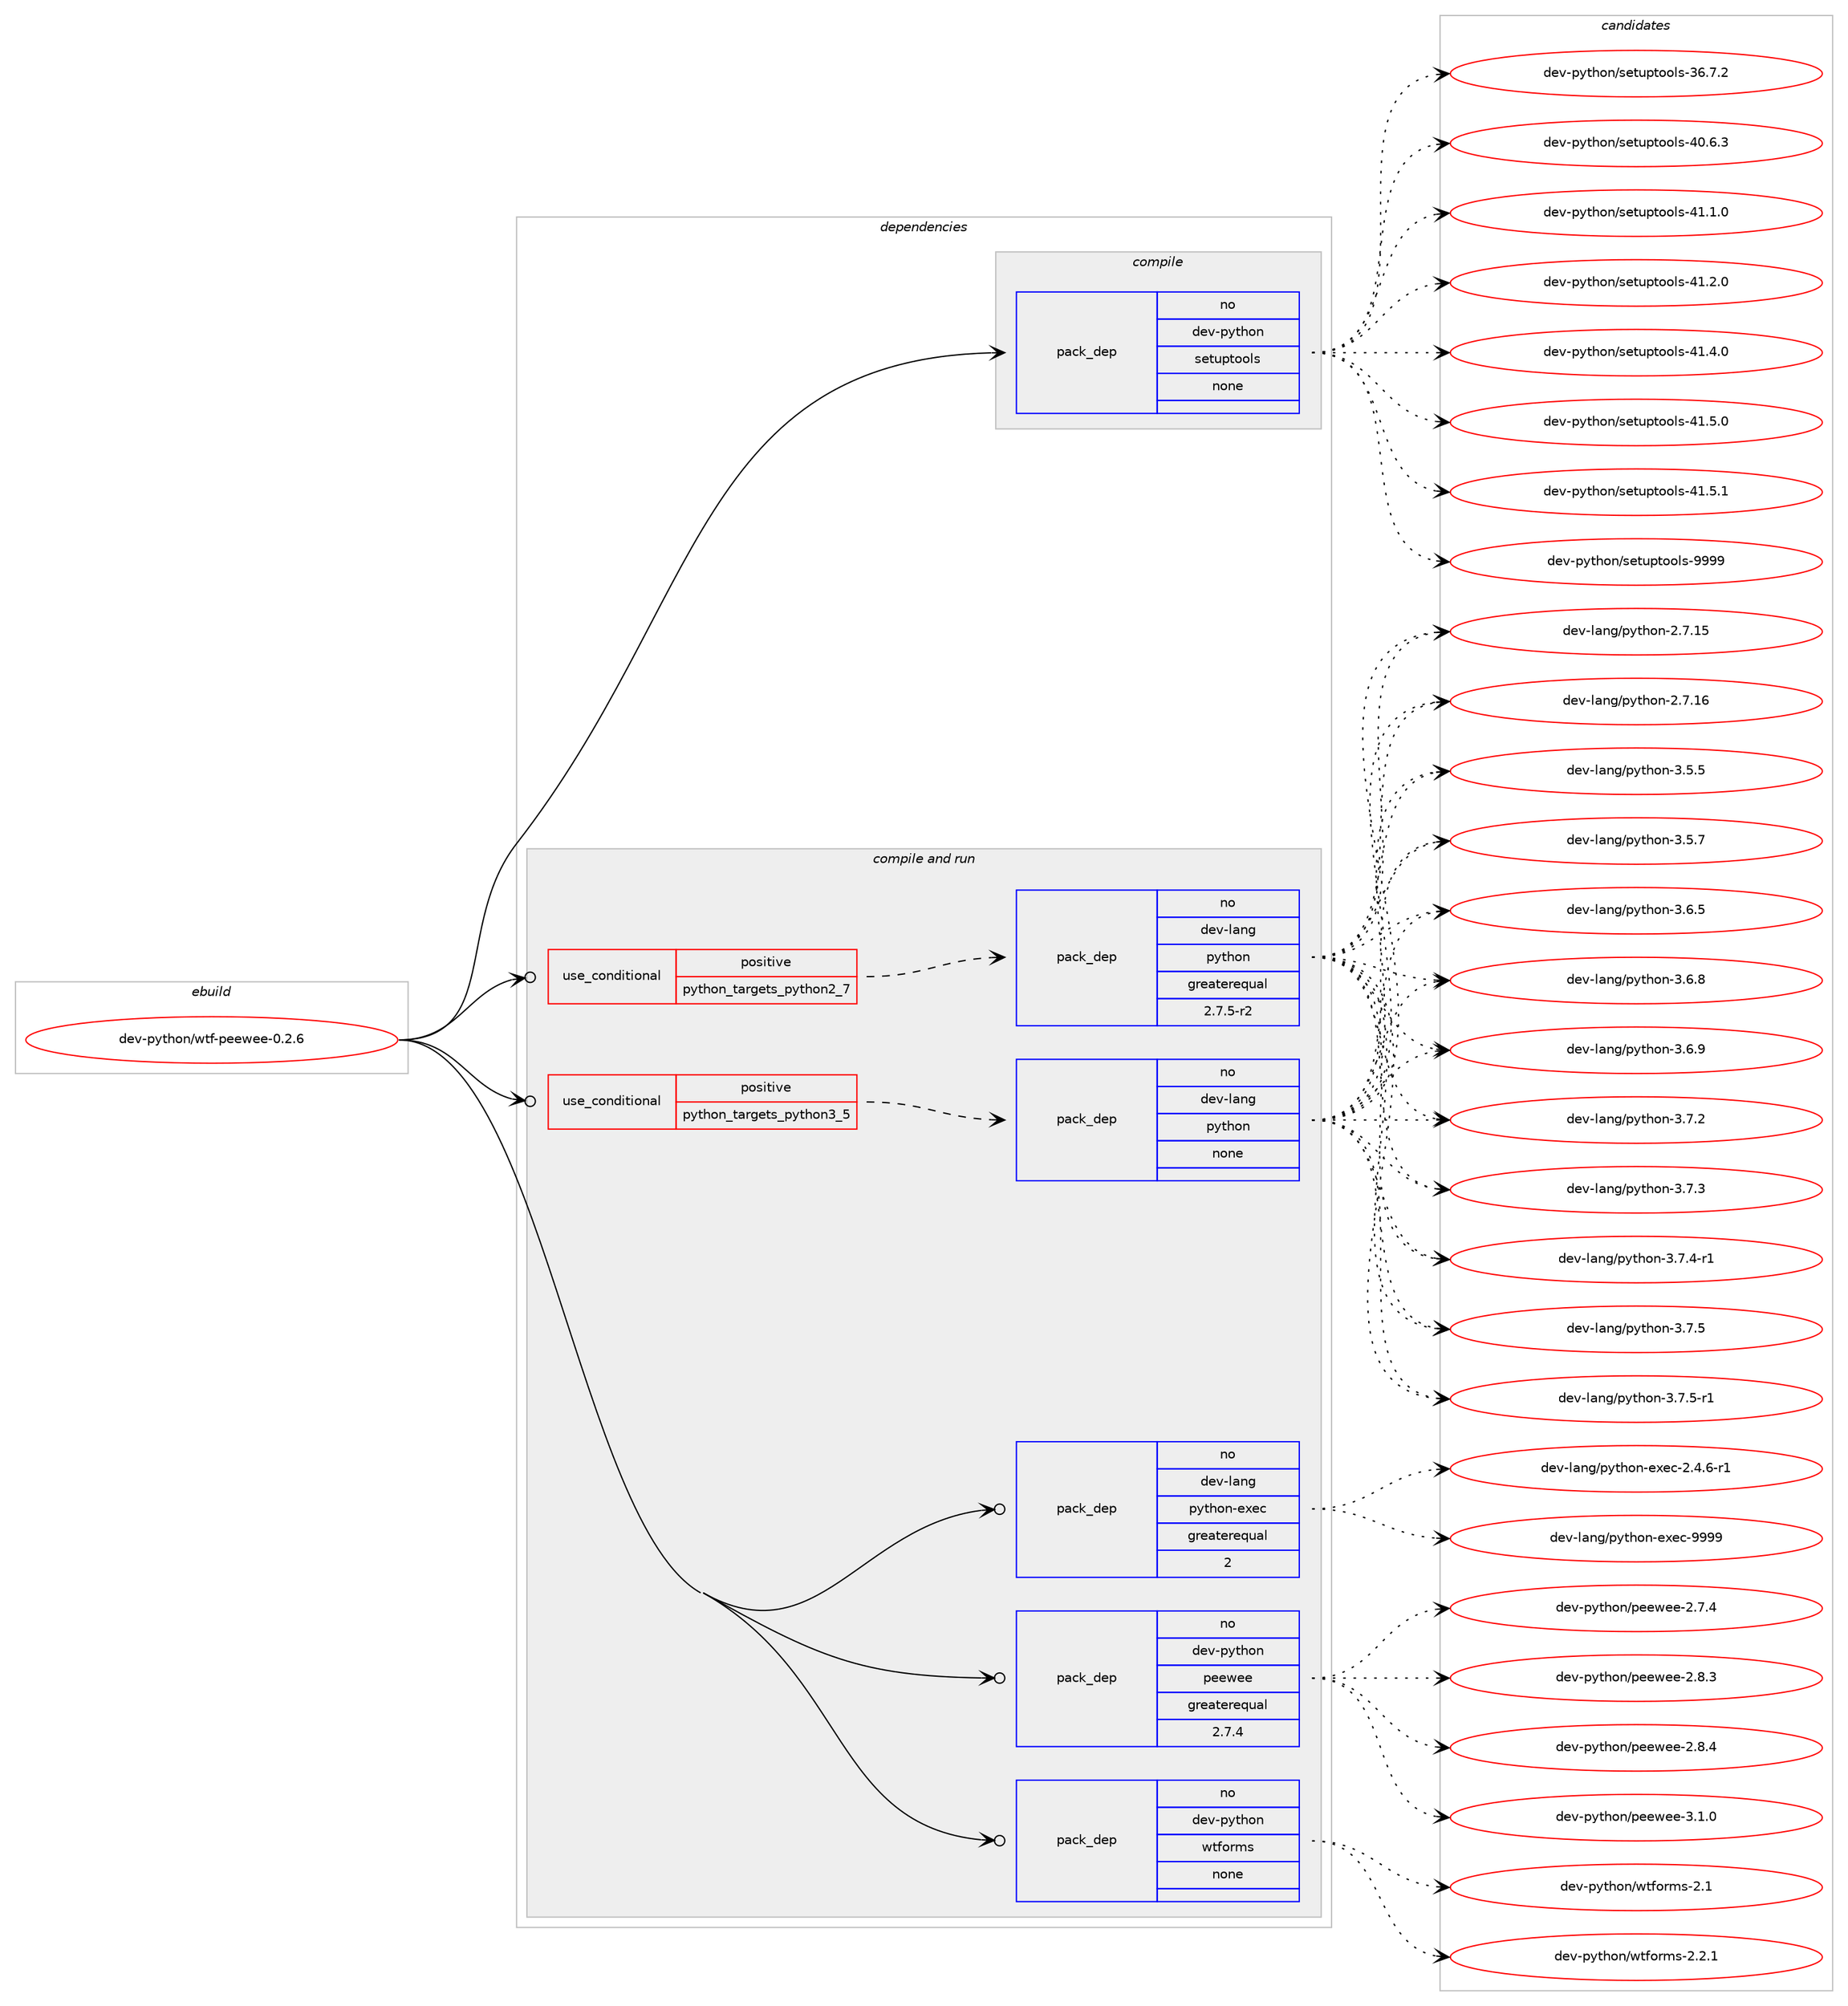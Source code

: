 digraph prolog {

# *************
# Graph options
# *************

newrank=true;
concentrate=true;
compound=true;
graph [rankdir=LR,fontname=Helvetica,fontsize=10,ranksep=1.5];#, ranksep=2.5, nodesep=0.2];
edge  [arrowhead=vee];
node  [fontname=Helvetica,fontsize=10];

# **********
# The ebuild
# **********

subgraph cluster_leftcol {
color=gray;
rank=same;
label=<<i>ebuild</i>>;
id [label="dev-python/wtf-peewee-0.2.6", color=red, width=4, href="../dev-python/wtf-peewee-0.2.6.svg"];
}

# ****************
# The dependencies
# ****************

subgraph cluster_midcol {
color=gray;
label=<<i>dependencies</i>>;
subgraph cluster_compile {
fillcolor="#eeeeee";
style=filled;
label=<<i>compile</i>>;
subgraph pack480842 {
dependency644327 [label=<<TABLE BORDER="0" CELLBORDER="1" CELLSPACING="0" CELLPADDING="4" WIDTH="220"><TR><TD ROWSPAN="6" CELLPADDING="30">pack_dep</TD></TR><TR><TD WIDTH="110">no</TD></TR><TR><TD>dev-python</TD></TR><TR><TD>setuptools</TD></TR><TR><TD>none</TD></TR><TR><TD></TD></TR></TABLE>>, shape=none, color=blue];
}
id:e -> dependency644327:w [weight=20,style="solid",arrowhead="vee"];
}
subgraph cluster_compileandrun {
fillcolor="#eeeeee";
style=filled;
label=<<i>compile and run</i>>;
subgraph cond151596 {
dependency644328 [label=<<TABLE BORDER="0" CELLBORDER="1" CELLSPACING="0" CELLPADDING="4"><TR><TD ROWSPAN="3" CELLPADDING="10">use_conditional</TD></TR><TR><TD>positive</TD></TR><TR><TD>python_targets_python2_7</TD></TR></TABLE>>, shape=none, color=red];
subgraph pack480843 {
dependency644329 [label=<<TABLE BORDER="0" CELLBORDER="1" CELLSPACING="0" CELLPADDING="4" WIDTH="220"><TR><TD ROWSPAN="6" CELLPADDING="30">pack_dep</TD></TR><TR><TD WIDTH="110">no</TD></TR><TR><TD>dev-lang</TD></TR><TR><TD>python</TD></TR><TR><TD>greaterequal</TD></TR><TR><TD>2.7.5-r2</TD></TR></TABLE>>, shape=none, color=blue];
}
dependency644328:e -> dependency644329:w [weight=20,style="dashed",arrowhead="vee"];
}
id:e -> dependency644328:w [weight=20,style="solid",arrowhead="odotvee"];
subgraph cond151597 {
dependency644330 [label=<<TABLE BORDER="0" CELLBORDER="1" CELLSPACING="0" CELLPADDING="4"><TR><TD ROWSPAN="3" CELLPADDING="10">use_conditional</TD></TR><TR><TD>positive</TD></TR><TR><TD>python_targets_python3_5</TD></TR></TABLE>>, shape=none, color=red];
subgraph pack480844 {
dependency644331 [label=<<TABLE BORDER="0" CELLBORDER="1" CELLSPACING="0" CELLPADDING="4" WIDTH="220"><TR><TD ROWSPAN="6" CELLPADDING="30">pack_dep</TD></TR><TR><TD WIDTH="110">no</TD></TR><TR><TD>dev-lang</TD></TR><TR><TD>python</TD></TR><TR><TD>none</TD></TR><TR><TD></TD></TR></TABLE>>, shape=none, color=blue];
}
dependency644330:e -> dependency644331:w [weight=20,style="dashed",arrowhead="vee"];
}
id:e -> dependency644330:w [weight=20,style="solid",arrowhead="odotvee"];
subgraph pack480845 {
dependency644332 [label=<<TABLE BORDER="0" CELLBORDER="1" CELLSPACING="0" CELLPADDING="4" WIDTH="220"><TR><TD ROWSPAN="6" CELLPADDING="30">pack_dep</TD></TR><TR><TD WIDTH="110">no</TD></TR><TR><TD>dev-lang</TD></TR><TR><TD>python-exec</TD></TR><TR><TD>greaterequal</TD></TR><TR><TD>2</TD></TR></TABLE>>, shape=none, color=blue];
}
id:e -> dependency644332:w [weight=20,style="solid",arrowhead="odotvee"];
subgraph pack480846 {
dependency644333 [label=<<TABLE BORDER="0" CELLBORDER="1" CELLSPACING="0" CELLPADDING="4" WIDTH="220"><TR><TD ROWSPAN="6" CELLPADDING="30">pack_dep</TD></TR><TR><TD WIDTH="110">no</TD></TR><TR><TD>dev-python</TD></TR><TR><TD>peewee</TD></TR><TR><TD>greaterequal</TD></TR><TR><TD>2.7.4</TD></TR></TABLE>>, shape=none, color=blue];
}
id:e -> dependency644333:w [weight=20,style="solid",arrowhead="odotvee"];
subgraph pack480847 {
dependency644334 [label=<<TABLE BORDER="0" CELLBORDER="1" CELLSPACING="0" CELLPADDING="4" WIDTH="220"><TR><TD ROWSPAN="6" CELLPADDING="30">pack_dep</TD></TR><TR><TD WIDTH="110">no</TD></TR><TR><TD>dev-python</TD></TR><TR><TD>wtforms</TD></TR><TR><TD>none</TD></TR><TR><TD></TD></TR></TABLE>>, shape=none, color=blue];
}
id:e -> dependency644334:w [weight=20,style="solid",arrowhead="odotvee"];
}
subgraph cluster_run {
fillcolor="#eeeeee";
style=filled;
label=<<i>run</i>>;
}
}

# **************
# The candidates
# **************

subgraph cluster_choices {
rank=same;
color=gray;
label=<<i>candidates</i>>;

subgraph choice480842 {
color=black;
nodesep=1;
choice100101118451121211161041111104711510111611711211611111110811545515446554650 [label="dev-python/setuptools-36.7.2", color=red, width=4,href="../dev-python/setuptools-36.7.2.svg"];
choice100101118451121211161041111104711510111611711211611111110811545524846544651 [label="dev-python/setuptools-40.6.3", color=red, width=4,href="../dev-python/setuptools-40.6.3.svg"];
choice100101118451121211161041111104711510111611711211611111110811545524946494648 [label="dev-python/setuptools-41.1.0", color=red, width=4,href="../dev-python/setuptools-41.1.0.svg"];
choice100101118451121211161041111104711510111611711211611111110811545524946504648 [label="dev-python/setuptools-41.2.0", color=red, width=4,href="../dev-python/setuptools-41.2.0.svg"];
choice100101118451121211161041111104711510111611711211611111110811545524946524648 [label="dev-python/setuptools-41.4.0", color=red, width=4,href="../dev-python/setuptools-41.4.0.svg"];
choice100101118451121211161041111104711510111611711211611111110811545524946534648 [label="dev-python/setuptools-41.5.0", color=red, width=4,href="../dev-python/setuptools-41.5.0.svg"];
choice100101118451121211161041111104711510111611711211611111110811545524946534649 [label="dev-python/setuptools-41.5.1", color=red, width=4,href="../dev-python/setuptools-41.5.1.svg"];
choice10010111845112121116104111110471151011161171121161111111081154557575757 [label="dev-python/setuptools-9999", color=red, width=4,href="../dev-python/setuptools-9999.svg"];
dependency644327:e -> choice100101118451121211161041111104711510111611711211611111110811545515446554650:w [style=dotted,weight="100"];
dependency644327:e -> choice100101118451121211161041111104711510111611711211611111110811545524846544651:w [style=dotted,weight="100"];
dependency644327:e -> choice100101118451121211161041111104711510111611711211611111110811545524946494648:w [style=dotted,weight="100"];
dependency644327:e -> choice100101118451121211161041111104711510111611711211611111110811545524946504648:w [style=dotted,weight="100"];
dependency644327:e -> choice100101118451121211161041111104711510111611711211611111110811545524946524648:w [style=dotted,weight="100"];
dependency644327:e -> choice100101118451121211161041111104711510111611711211611111110811545524946534648:w [style=dotted,weight="100"];
dependency644327:e -> choice100101118451121211161041111104711510111611711211611111110811545524946534649:w [style=dotted,weight="100"];
dependency644327:e -> choice10010111845112121116104111110471151011161171121161111111081154557575757:w [style=dotted,weight="100"];
}
subgraph choice480843 {
color=black;
nodesep=1;
choice10010111845108971101034711212111610411111045504655464953 [label="dev-lang/python-2.7.15", color=red, width=4,href="../dev-lang/python-2.7.15.svg"];
choice10010111845108971101034711212111610411111045504655464954 [label="dev-lang/python-2.7.16", color=red, width=4,href="../dev-lang/python-2.7.16.svg"];
choice100101118451089711010347112121116104111110455146534653 [label="dev-lang/python-3.5.5", color=red, width=4,href="../dev-lang/python-3.5.5.svg"];
choice100101118451089711010347112121116104111110455146534655 [label="dev-lang/python-3.5.7", color=red, width=4,href="../dev-lang/python-3.5.7.svg"];
choice100101118451089711010347112121116104111110455146544653 [label="dev-lang/python-3.6.5", color=red, width=4,href="../dev-lang/python-3.6.5.svg"];
choice100101118451089711010347112121116104111110455146544656 [label="dev-lang/python-3.6.8", color=red, width=4,href="../dev-lang/python-3.6.8.svg"];
choice100101118451089711010347112121116104111110455146544657 [label="dev-lang/python-3.6.9", color=red, width=4,href="../dev-lang/python-3.6.9.svg"];
choice100101118451089711010347112121116104111110455146554650 [label="dev-lang/python-3.7.2", color=red, width=4,href="../dev-lang/python-3.7.2.svg"];
choice100101118451089711010347112121116104111110455146554651 [label="dev-lang/python-3.7.3", color=red, width=4,href="../dev-lang/python-3.7.3.svg"];
choice1001011184510897110103471121211161041111104551465546524511449 [label="dev-lang/python-3.7.4-r1", color=red, width=4,href="../dev-lang/python-3.7.4-r1.svg"];
choice100101118451089711010347112121116104111110455146554653 [label="dev-lang/python-3.7.5", color=red, width=4,href="../dev-lang/python-3.7.5.svg"];
choice1001011184510897110103471121211161041111104551465546534511449 [label="dev-lang/python-3.7.5-r1", color=red, width=4,href="../dev-lang/python-3.7.5-r1.svg"];
dependency644329:e -> choice10010111845108971101034711212111610411111045504655464953:w [style=dotted,weight="100"];
dependency644329:e -> choice10010111845108971101034711212111610411111045504655464954:w [style=dotted,weight="100"];
dependency644329:e -> choice100101118451089711010347112121116104111110455146534653:w [style=dotted,weight="100"];
dependency644329:e -> choice100101118451089711010347112121116104111110455146534655:w [style=dotted,weight="100"];
dependency644329:e -> choice100101118451089711010347112121116104111110455146544653:w [style=dotted,weight="100"];
dependency644329:e -> choice100101118451089711010347112121116104111110455146544656:w [style=dotted,weight="100"];
dependency644329:e -> choice100101118451089711010347112121116104111110455146544657:w [style=dotted,weight="100"];
dependency644329:e -> choice100101118451089711010347112121116104111110455146554650:w [style=dotted,weight="100"];
dependency644329:e -> choice100101118451089711010347112121116104111110455146554651:w [style=dotted,weight="100"];
dependency644329:e -> choice1001011184510897110103471121211161041111104551465546524511449:w [style=dotted,weight="100"];
dependency644329:e -> choice100101118451089711010347112121116104111110455146554653:w [style=dotted,weight="100"];
dependency644329:e -> choice1001011184510897110103471121211161041111104551465546534511449:w [style=dotted,weight="100"];
}
subgraph choice480844 {
color=black;
nodesep=1;
choice10010111845108971101034711212111610411111045504655464953 [label="dev-lang/python-2.7.15", color=red, width=4,href="../dev-lang/python-2.7.15.svg"];
choice10010111845108971101034711212111610411111045504655464954 [label="dev-lang/python-2.7.16", color=red, width=4,href="../dev-lang/python-2.7.16.svg"];
choice100101118451089711010347112121116104111110455146534653 [label="dev-lang/python-3.5.5", color=red, width=4,href="../dev-lang/python-3.5.5.svg"];
choice100101118451089711010347112121116104111110455146534655 [label="dev-lang/python-3.5.7", color=red, width=4,href="../dev-lang/python-3.5.7.svg"];
choice100101118451089711010347112121116104111110455146544653 [label="dev-lang/python-3.6.5", color=red, width=4,href="../dev-lang/python-3.6.5.svg"];
choice100101118451089711010347112121116104111110455146544656 [label="dev-lang/python-3.6.8", color=red, width=4,href="../dev-lang/python-3.6.8.svg"];
choice100101118451089711010347112121116104111110455146544657 [label="dev-lang/python-3.6.9", color=red, width=4,href="../dev-lang/python-3.6.9.svg"];
choice100101118451089711010347112121116104111110455146554650 [label="dev-lang/python-3.7.2", color=red, width=4,href="../dev-lang/python-3.7.2.svg"];
choice100101118451089711010347112121116104111110455146554651 [label="dev-lang/python-3.7.3", color=red, width=4,href="../dev-lang/python-3.7.3.svg"];
choice1001011184510897110103471121211161041111104551465546524511449 [label="dev-lang/python-3.7.4-r1", color=red, width=4,href="../dev-lang/python-3.7.4-r1.svg"];
choice100101118451089711010347112121116104111110455146554653 [label="dev-lang/python-3.7.5", color=red, width=4,href="../dev-lang/python-3.7.5.svg"];
choice1001011184510897110103471121211161041111104551465546534511449 [label="dev-lang/python-3.7.5-r1", color=red, width=4,href="../dev-lang/python-3.7.5-r1.svg"];
dependency644331:e -> choice10010111845108971101034711212111610411111045504655464953:w [style=dotted,weight="100"];
dependency644331:e -> choice10010111845108971101034711212111610411111045504655464954:w [style=dotted,weight="100"];
dependency644331:e -> choice100101118451089711010347112121116104111110455146534653:w [style=dotted,weight="100"];
dependency644331:e -> choice100101118451089711010347112121116104111110455146534655:w [style=dotted,weight="100"];
dependency644331:e -> choice100101118451089711010347112121116104111110455146544653:w [style=dotted,weight="100"];
dependency644331:e -> choice100101118451089711010347112121116104111110455146544656:w [style=dotted,weight="100"];
dependency644331:e -> choice100101118451089711010347112121116104111110455146544657:w [style=dotted,weight="100"];
dependency644331:e -> choice100101118451089711010347112121116104111110455146554650:w [style=dotted,weight="100"];
dependency644331:e -> choice100101118451089711010347112121116104111110455146554651:w [style=dotted,weight="100"];
dependency644331:e -> choice1001011184510897110103471121211161041111104551465546524511449:w [style=dotted,weight="100"];
dependency644331:e -> choice100101118451089711010347112121116104111110455146554653:w [style=dotted,weight="100"];
dependency644331:e -> choice1001011184510897110103471121211161041111104551465546534511449:w [style=dotted,weight="100"];
}
subgraph choice480845 {
color=black;
nodesep=1;
choice10010111845108971101034711212111610411111045101120101994550465246544511449 [label="dev-lang/python-exec-2.4.6-r1", color=red, width=4,href="../dev-lang/python-exec-2.4.6-r1.svg"];
choice10010111845108971101034711212111610411111045101120101994557575757 [label="dev-lang/python-exec-9999", color=red, width=4,href="../dev-lang/python-exec-9999.svg"];
dependency644332:e -> choice10010111845108971101034711212111610411111045101120101994550465246544511449:w [style=dotted,weight="100"];
dependency644332:e -> choice10010111845108971101034711212111610411111045101120101994557575757:w [style=dotted,weight="100"];
}
subgraph choice480846 {
color=black;
nodesep=1;
choice1001011184511212111610411111047112101101119101101455046554652 [label="dev-python/peewee-2.7.4", color=red, width=4,href="../dev-python/peewee-2.7.4.svg"];
choice1001011184511212111610411111047112101101119101101455046564651 [label="dev-python/peewee-2.8.3", color=red, width=4,href="../dev-python/peewee-2.8.3.svg"];
choice1001011184511212111610411111047112101101119101101455046564652 [label="dev-python/peewee-2.8.4", color=red, width=4,href="../dev-python/peewee-2.8.4.svg"];
choice1001011184511212111610411111047112101101119101101455146494648 [label="dev-python/peewee-3.1.0", color=red, width=4,href="../dev-python/peewee-3.1.0.svg"];
dependency644333:e -> choice1001011184511212111610411111047112101101119101101455046554652:w [style=dotted,weight="100"];
dependency644333:e -> choice1001011184511212111610411111047112101101119101101455046564651:w [style=dotted,weight="100"];
dependency644333:e -> choice1001011184511212111610411111047112101101119101101455046564652:w [style=dotted,weight="100"];
dependency644333:e -> choice1001011184511212111610411111047112101101119101101455146494648:w [style=dotted,weight="100"];
}
subgraph choice480847 {
color=black;
nodesep=1;
choice100101118451121211161041111104711911610211111410911545504649 [label="dev-python/wtforms-2.1", color=red, width=4,href="../dev-python/wtforms-2.1.svg"];
choice1001011184511212111610411111047119116102111114109115455046504649 [label="dev-python/wtforms-2.2.1", color=red, width=4,href="../dev-python/wtforms-2.2.1.svg"];
dependency644334:e -> choice100101118451121211161041111104711911610211111410911545504649:w [style=dotted,weight="100"];
dependency644334:e -> choice1001011184511212111610411111047119116102111114109115455046504649:w [style=dotted,weight="100"];
}
}

}
